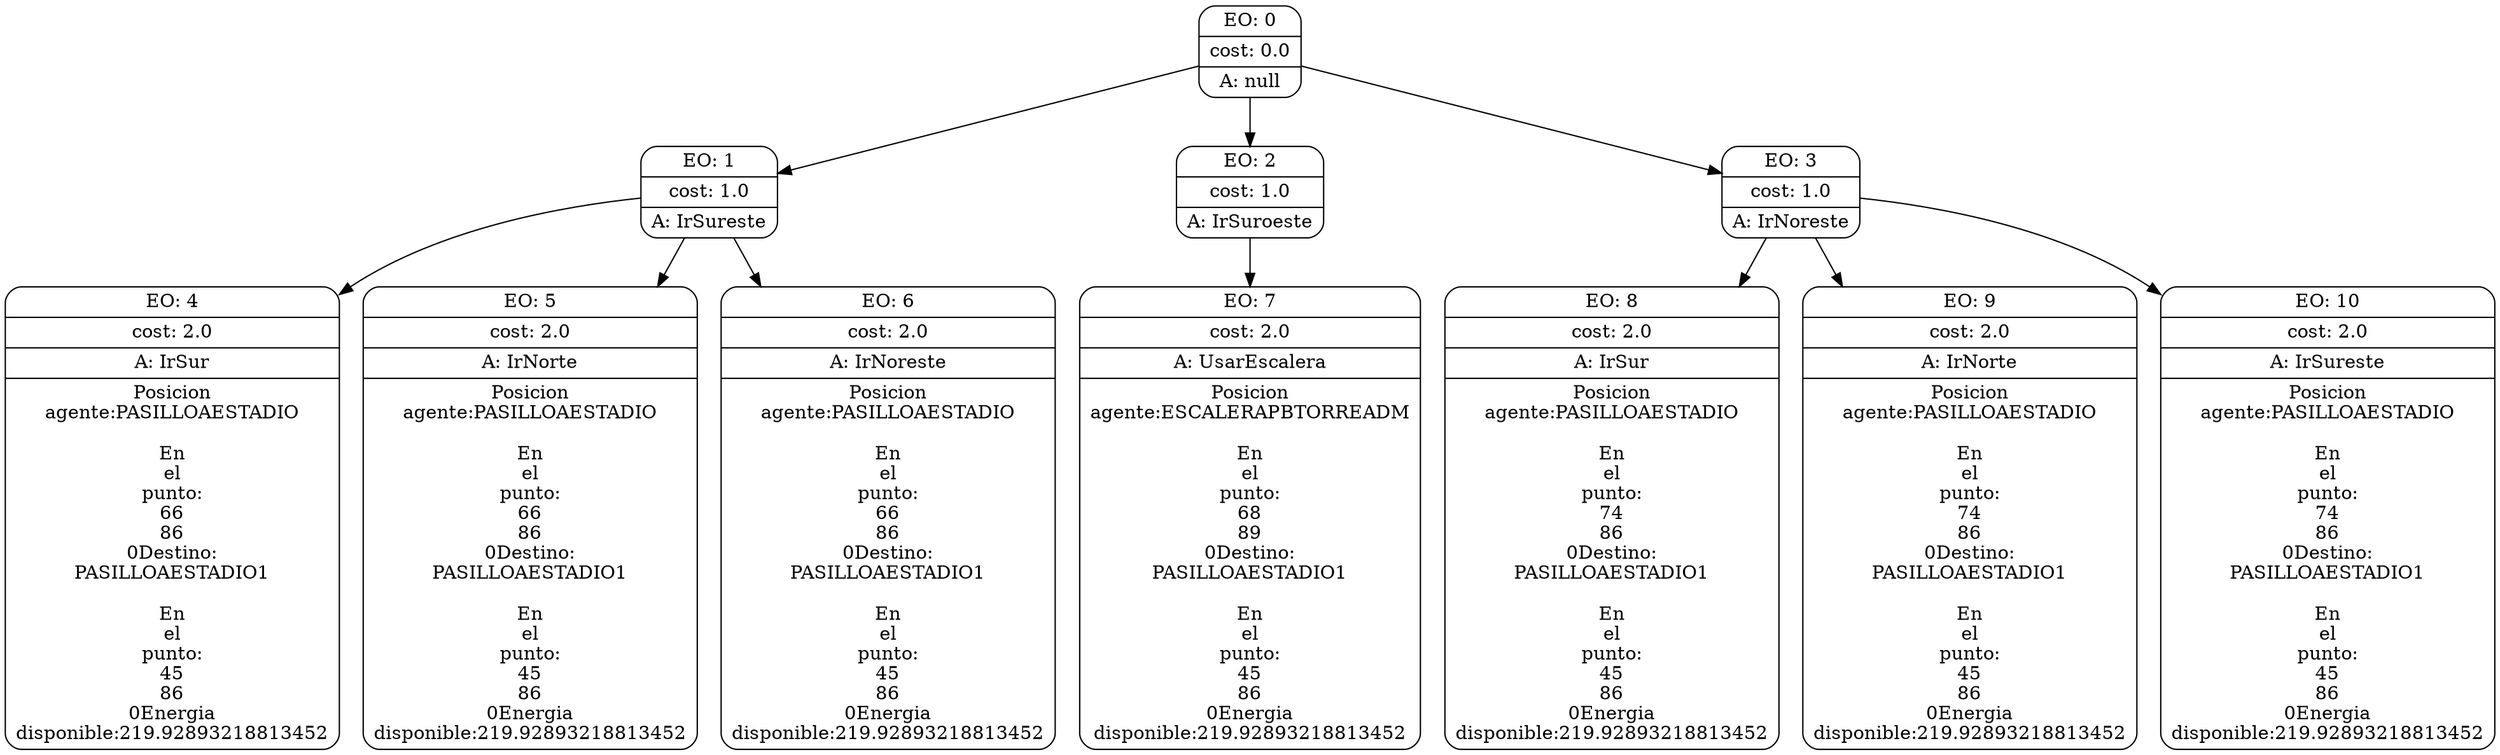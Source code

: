 digraph g {
node [shape = Mrecord];
nodo0[label="{EO: 0|cost: 0.0|A: null}"]
nodo1[label="{EO: 1|cost: 1.0|A: IrSureste}"]
nodo4[label="{EO: 4|cost: 2.0|A: IrSur|Posicion\nagente:PASILLOAESTADIO\n\nEn\nel\npunto:\n66\n86\n0
Destino:\nPASILLOAESTADIO1\n\nEn\nel\npunto:\n45\n86\n0
Energia\ndisponible:219.92893218813452
}"]

nodo1 -> nodo4;
nodo5[label="{EO: 5|cost: 2.0|A: IrNorte|Posicion\nagente:PASILLOAESTADIO\n\nEn\nel\npunto:\n66\n86\n0
Destino:\nPASILLOAESTADIO1\n\nEn\nel\npunto:\n45\n86\n0
Energia\ndisponible:219.92893218813452
}"]

nodo1 -> nodo5;
nodo6[label="{EO: 6|cost: 2.0|A: IrNoreste|Posicion\nagente:PASILLOAESTADIO\n\nEn\nel\npunto:\n66\n86\n0
Destino:\nPASILLOAESTADIO1\n\nEn\nel\npunto:\n45\n86\n0
Energia\ndisponible:219.92893218813452
}"]

nodo1 -> nodo6;

nodo0 -> nodo1;
nodo2[label="{EO: 2|cost: 1.0|A: IrSuroeste}"]
nodo7[label="{EO: 7|cost: 2.0|A: UsarEscalera|Posicion\nagente:ESCALERAPBTORREADM\n\nEn\nel\npunto:\n68\n89\n0
Destino:\nPASILLOAESTADIO1\n\nEn\nel\npunto:\n45\n86\n0
Energia\ndisponible:219.92893218813452
}"]

nodo2 -> nodo7;

nodo0 -> nodo2;
nodo3[label="{EO: 3|cost: 1.0|A: IrNoreste}"]
nodo8[label="{EO: 8|cost: 2.0|A: IrSur|Posicion\nagente:PASILLOAESTADIO\n\nEn\nel\npunto:\n74\n86\n0
Destino:\nPASILLOAESTADIO1\n\nEn\nel\npunto:\n45\n86\n0
Energia\ndisponible:219.92893218813452
}"]

nodo3 -> nodo8;
nodo9[label="{EO: 9|cost: 2.0|A: IrNorte|Posicion\nagente:PASILLOAESTADIO\n\nEn\nel\npunto:\n74\n86\n0
Destino:\nPASILLOAESTADIO1\n\nEn\nel\npunto:\n45\n86\n0
Energia\ndisponible:219.92893218813452
}"]

nodo3 -> nodo9;
nodo10[label="{EO: 10|cost: 2.0|A: IrSureste|Posicion\nagente:PASILLOAESTADIO\n\nEn\nel\npunto:\n74\n86\n0
Destino:\nPASILLOAESTADIO1\n\nEn\nel\npunto:\n45\n86\n0
Energia\ndisponible:219.92893218813452
}"]

nodo3 -> nodo10;

nodo0 -> nodo3;


}